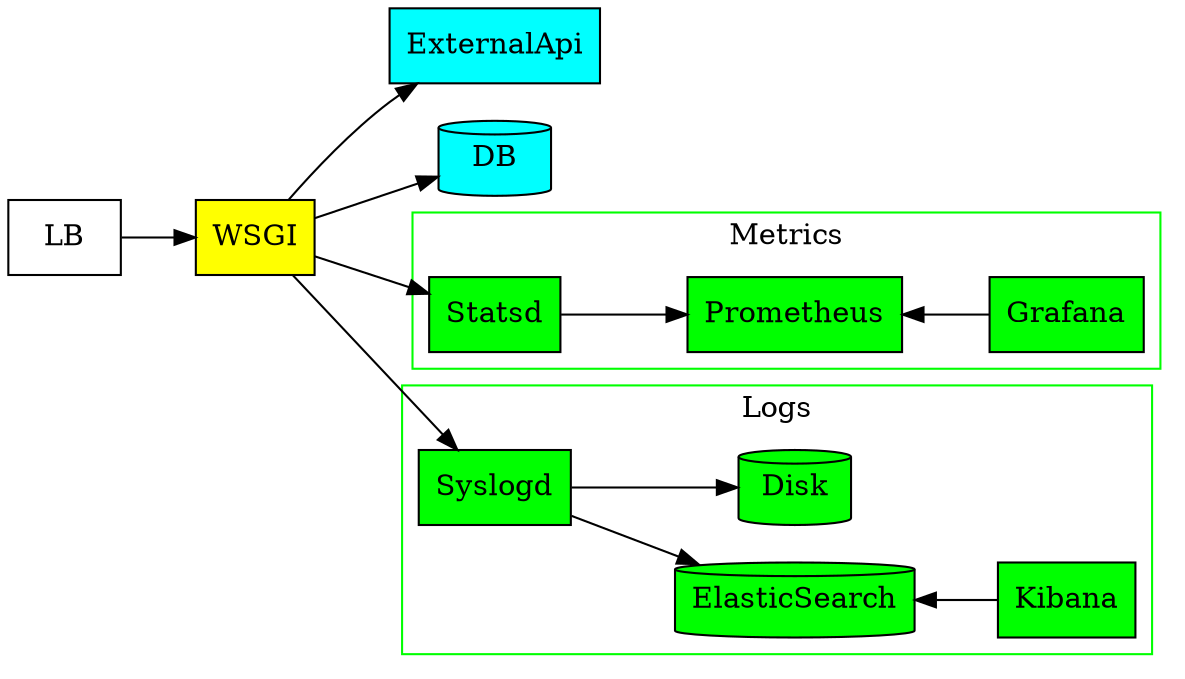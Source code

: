 digraph g {
    rankdir="LR";
    graph [dpi=300];
    node [shape=rectangle style=filled fillcolor=white];

    LB -> WSGI;

    WSGI [fillcolor=yellow];

    ExternalApi [fillcolor=cyan];
    DB [fillcolor=cyan shape=cylinder];

    subgraph cluster_Metrics {
        label="Metrics";
        graph [color=green];
        node [fillcolor=green];

        Statsd -> Prometheus;
        Prometheus -> Grafana [dir=back];
    }

    subgraph cluster_Logs {
        label="Logs";
        graph [color=green];
        node [fillcolor=green];

        Syslogd -> ElasticSearch;
        Syslogd -> Disk;
        ElasticSearch -> Kibana [dir=back];

        Disk [shape=cylinder];
        ElasticSearch [shape=cylinder];
    }

    WSGI -> Statsd;
    WSGI -> DB;
    WSGI -> Syslogd;
    WSGI -> ExternalApi
}
